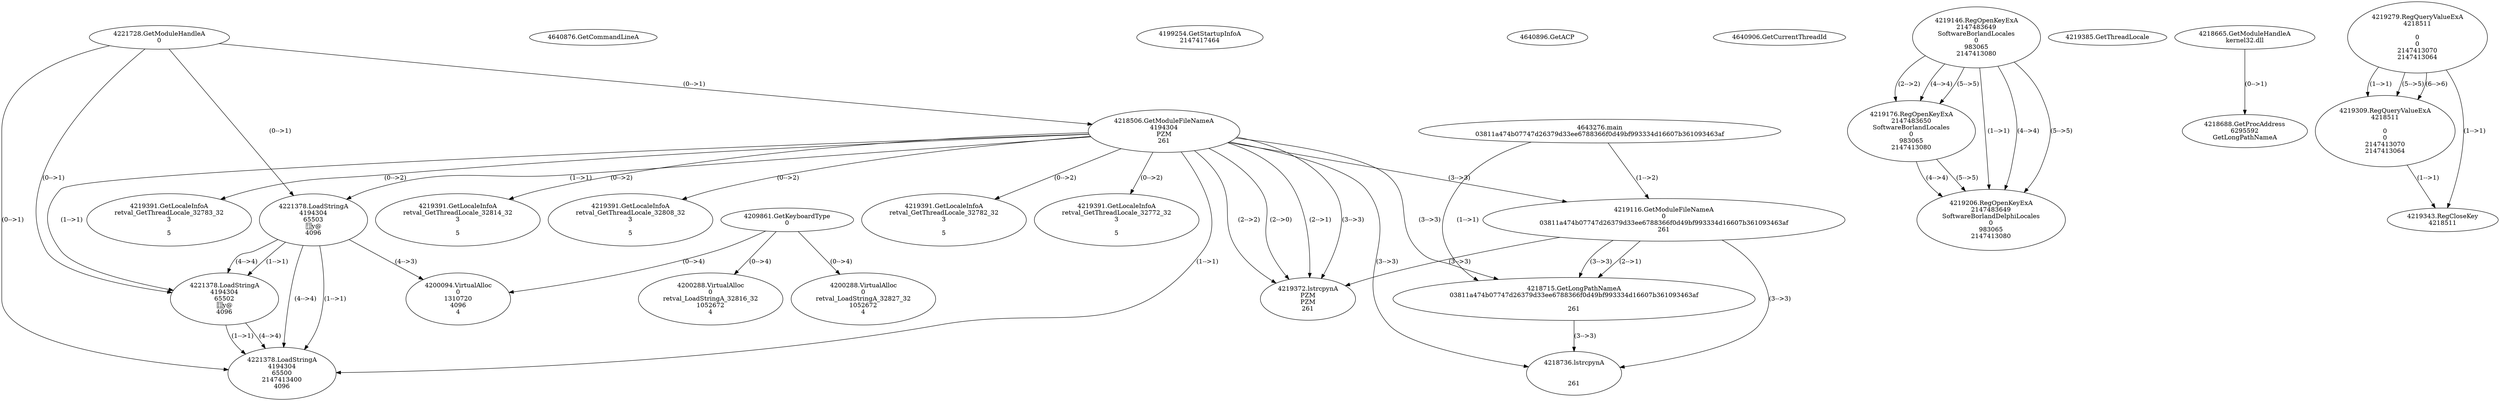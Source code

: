 // Global SCDG with merge call
digraph {
	0 [label="4643276.main
03811a474b07747d26379d33ee6788366f0d49bf993334d16607b361093463af"]
	1 [label="4221728.GetModuleHandleA
0"]
	2 [label="4209861.GetKeyboardType
0"]
	3 [label="4640876.GetCommandLineA
"]
	4 [label="4199254.GetStartupInfoA
2147417464"]
	5 [label="4640896.GetACP
"]
	6 [label="4640906.GetCurrentThreadId
"]
	7 [label="4218506.GetModuleFileNameA
4194304
PZM
261"]
	1 -> 7 [label="(0-->1)"]
	8 [label="4219116.GetModuleFileNameA
0
03811a474b07747d26379d33ee6788366f0d49bf993334d16607b361093463af
261"]
	0 -> 8 [label="(1-->2)"]
	7 -> 8 [label="(3-->3)"]
	9 [label="4219146.RegOpenKeyExA
2147483649
Software\Borland\Locales
0
983065
2147413080"]
	10 [label="4219176.RegOpenKeyExA
2147483650
Software\Borland\Locales
0
983065
2147413080"]
	9 -> 10 [label="(2-->2)"]
	9 -> 10 [label="(4-->4)"]
	9 -> 10 [label="(5-->5)"]
	11 [label="4219206.RegOpenKeyExA
2147483649
Software\Borland\Delphi\Locales
0
983065
2147413080"]
	9 -> 11 [label="(1-->1)"]
	9 -> 11 [label="(4-->4)"]
	10 -> 11 [label="(4-->4)"]
	9 -> 11 [label="(5-->5)"]
	10 -> 11 [label="(5-->5)"]
	12 [label="4219372.lstrcpynA
PZM
PZM
261"]
	7 -> 12 [label="(2-->1)"]
	7 -> 12 [label="(2-->2)"]
	7 -> 12 [label="(3-->3)"]
	8 -> 12 [label="(3-->3)"]
	7 -> 12 [label="(2-->0)"]
	13 [label="4219385.GetThreadLocale
"]
	14 [label="4219391.GetLocaleInfoA
retval_GetThreadLocale_32772_32
3

5"]
	7 -> 14 [label="(0-->2)"]
	15 [label="4221378.LoadStringA
4194304
65503
y@
4096"]
	1 -> 15 [label="(0-->1)"]
	7 -> 15 [label="(1-->1)"]
	16 [label="4200094.VirtualAlloc
0
1310720
4096
4"]
	15 -> 16 [label="(4-->3)"]
	2 -> 16 [label="(0-->4)"]
	17 [label="4218665.GetModuleHandleA
kernel32.dll"]
	18 [label="4218688.GetProcAddress
6295592
GetLongPathNameA"]
	17 -> 18 [label="(0-->1)"]
	19 [label="4218715.GetLongPathNameA
03811a474b07747d26379d33ee6788366f0d49bf993334d16607b361093463af

261"]
	0 -> 19 [label="(1-->1)"]
	8 -> 19 [label="(2-->1)"]
	7 -> 19 [label="(3-->3)"]
	8 -> 19 [label="(3-->3)"]
	20 [label="4218736.lstrcpynA


261"]
	7 -> 20 [label="(3-->3)"]
	8 -> 20 [label="(3-->3)"]
	19 -> 20 [label="(3-->3)"]
	21 [label="4219279.RegQueryValueExA
4218511

0
0
2147413070
2147413064"]
	22 [label="4219309.RegQueryValueExA
4218511

0
0
2147413070
2147413064"]
	21 -> 22 [label="(1-->1)"]
	21 -> 22 [label="(5-->5)"]
	21 -> 22 [label="(6-->6)"]
	23 [label="4219343.RegCloseKey
4218511"]
	21 -> 23 [label="(1-->1)"]
	22 -> 23 [label="(1-->1)"]
	24 [label="4219391.GetLocaleInfoA
retval_GetThreadLocale_32783_32
3

5"]
	7 -> 24 [label="(0-->2)"]
	25 [label="4221378.LoadStringA
4194304
65502
y@
4096"]
	1 -> 25 [label="(0-->1)"]
	7 -> 25 [label="(1-->1)"]
	15 -> 25 [label="(1-->1)"]
	15 -> 25 [label="(4-->4)"]
	26 [label="4221378.LoadStringA
4194304
65500
2147413400
4096"]
	1 -> 26 [label="(0-->1)"]
	7 -> 26 [label="(1-->1)"]
	15 -> 26 [label="(1-->1)"]
	25 -> 26 [label="(1-->1)"]
	15 -> 26 [label="(4-->4)"]
	25 -> 26 [label="(4-->4)"]
	27 [label="4200288.VirtualAlloc
0
retval_LoadStringA_32827_32
1052672
4"]
	2 -> 27 [label="(0-->4)"]
	28 [label="4219391.GetLocaleInfoA
retval_GetThreadLocale_32814_32
3

5"]
	7 -> 28 [label="(0-->2)"]
	29 [label="4200288.VirtualAlloc
0
retval_LoadStringA_32816_32
1052672
4"]
	2 -> 29 [label="(0-->4)"]
	30 [label="4219391.GetLocaleInfoA
retval_GetThreadLocale_32808_32
3

5"]
	7 -> 30 [label="(0-->2)"]
	31 [label="4219391.GetLocaleInfoA
retval_GetThreadLocale_32782_32
3

5"]
	7 -> 31 [label="(0-->2)"]
}
